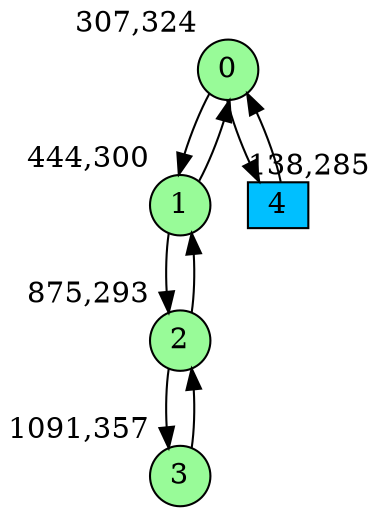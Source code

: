 digraph G {
graph [bgcolor=white]
node [shape=circle, style = filled, fillcolor=white,fixedsize=true, width=0.4, height=0.3 ]
0[xlabel="307,324", pos = "2.64063,0.515625!", fillcolor=palegreen ];
1[xlabel="444,300", pos = "4.78125,0.890625!", fillcolor=palegreen ];
2[xlabel="875,293", pos = "11.5156,1!", fillcolor=palegreen ];
3[xlabel="1091,357", pos = "14.8906,0!", fillcolor=palegreen ];
4[xlabel="138,285", pos = "0,1.125!", fillcolor=deepskyblue, shape=box ];
0->1 ;
0->4 ;
1->0 ;
1->2 ;
2->1 ;
2->3 ;
3->2 ;
4->0 ;
}
